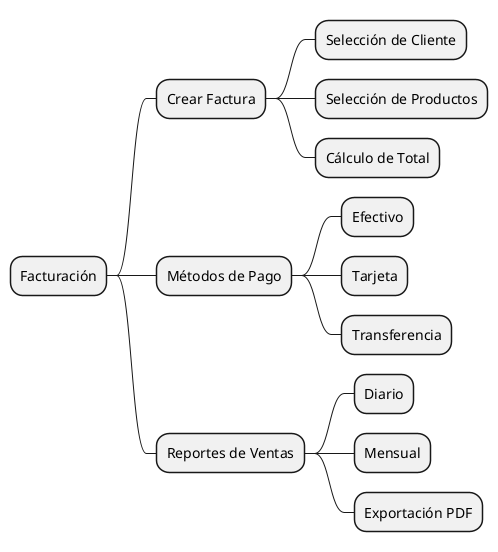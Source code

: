 @startuml
@startmindmap
* Facturación
** Crear Factura
*** Selección de Cliente
*** Selección de Productos
*** Cálculo de Total
** Métodos de Pago
*** Efectivo
*** Tarjeta
*** Transferencia
** Reportes de Ventas
*** Diario
*** Mensual
*** Exportación PDF
@endmindmap
@enduml
